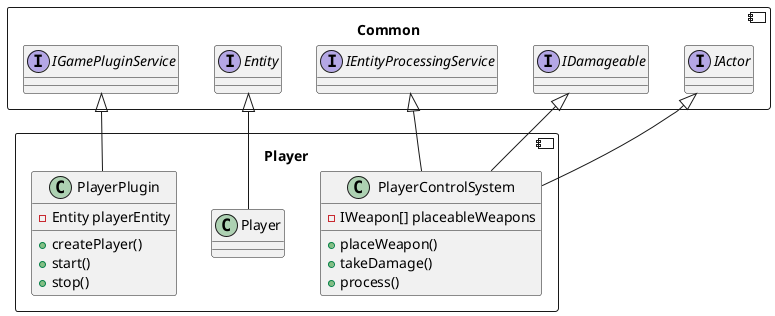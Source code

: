 @startuml
'https://plantuml.com/class-diagram

Common.IActor <|-- Player.PlayerControlSystem
Common.IDamageable <|-- Player.PlayerControlSystem
Common.Entity <|-- Player.Player
Common.IEntityProcessingService <|-- Player.PlayerControlSystem
Common.IGamePluginService <|-- Player.PlayerPlugin

component Common {
    interface IActor {
    }

    interface IDamageable {
    }

    interface Entity {
    }

    interface IEntityProcessingService {
    }

    interface IGamePluginService {
    }
}

component Player {
    class Player {
    }

    class PlayerControlSystem {
    - IWeapon[] placeableWeapons
    + placeWeapon()
    + takeDamage()
    + process()
    }

    class PlayerPlugin {
    - Entity playerEntity
    + createPlayer()
    + start()
    + stop()
    }
}

@enduml